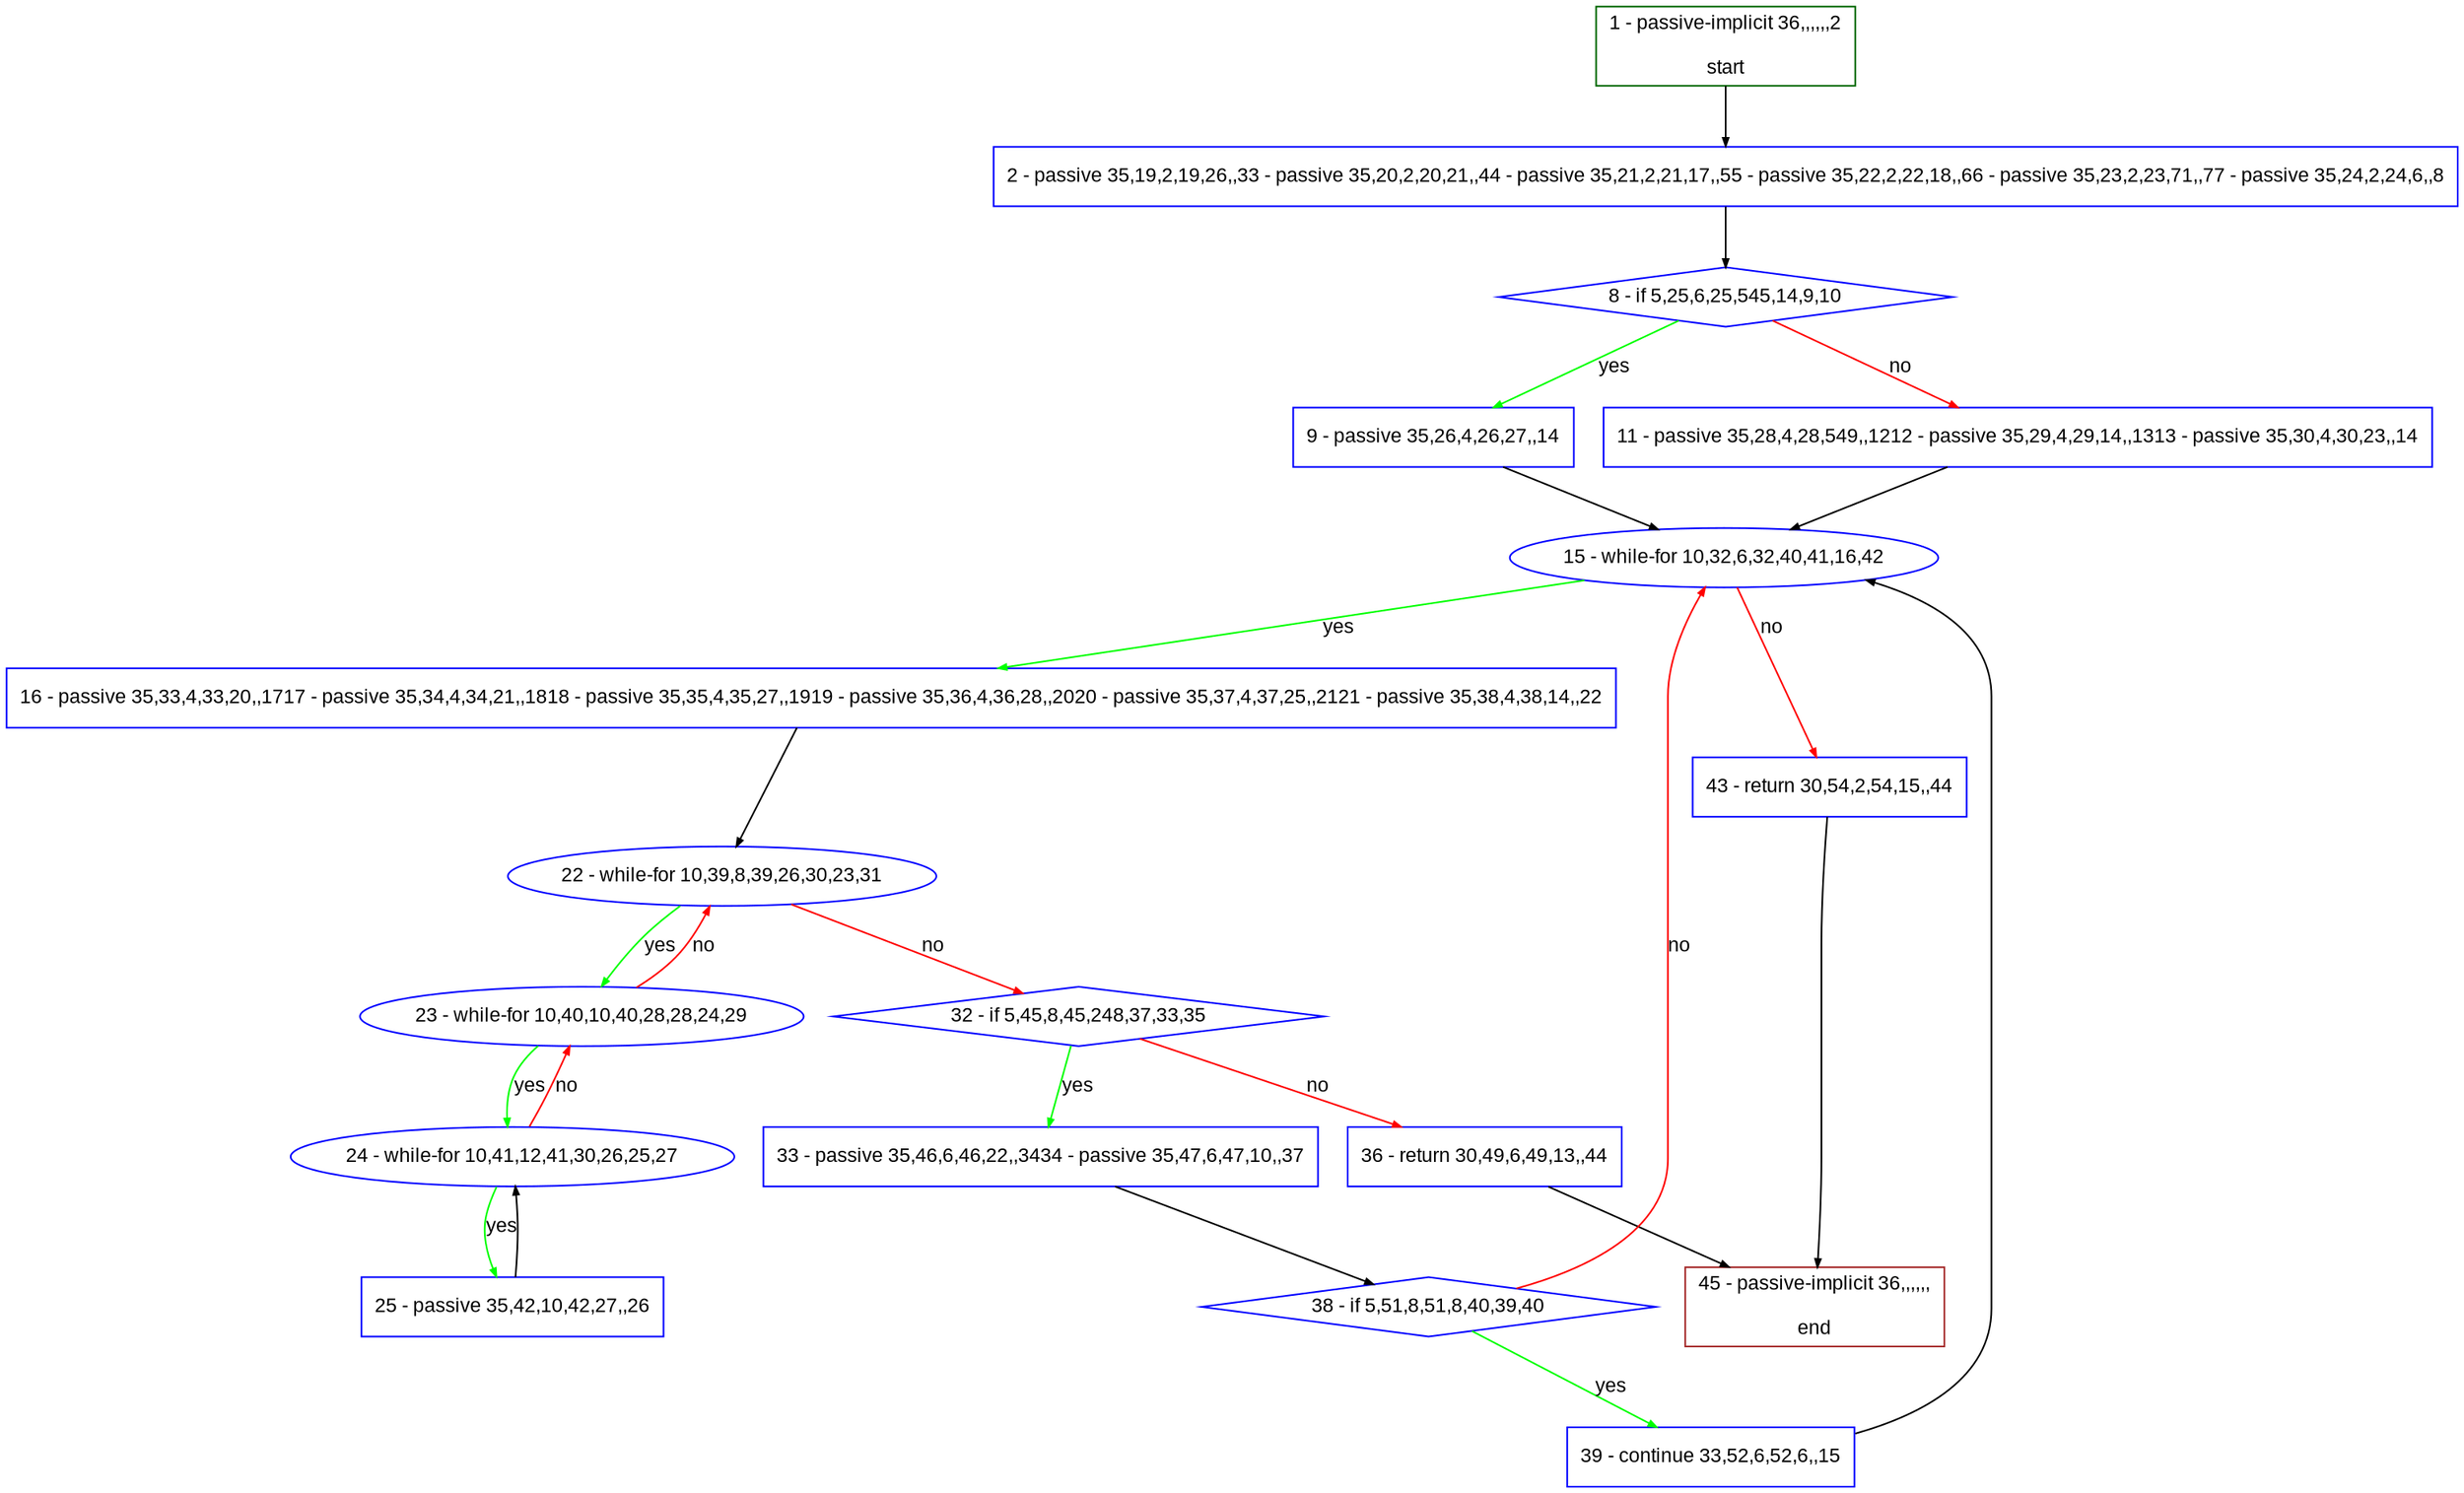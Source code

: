 digraph "" {
  graph [pack="true", label="", fontsize="12", packmode="clust", fontname="Arial", fillcolor="#FFFFCC", bgcolor="white", style="rounded,filled", compound="true"];
  node [node_initialized="no", label="", color="grey", fontsize="12", fillcolor="white", fontname="Arial", style="filled", shape="rectangle", compound="true", fixedsize="false"];
  edge [fontcolor="black", arrowhead="normal", arrowtail="none", arrowsize="0.5", ltail="", label="", color="black", fontsize="12", lhead="", fontname="Arial", dir="forward", compound="true"];
  __N1 [label="2 - passive 35,19,2,19,26,,33 - passive 35,20,2,20,21,,44 - passive 35,21,2,21,17,,55 - passive 35,22,2,22,18,,66 - passive 35,23,2,23,71,,77 - passive 35,24,2,24,6,,8", color="#0000ff", fillcolor="#ffffff", style="filled", shape="box"];
  __N2 [label="1 - passive-implicit 36,,,,,,2\n\nstart", color="#006400", fillcolor="#ffffff", style="filled", shape="box"];
  __N3 [label="8 - if 5,25,6,25,545,14,9,10", color="#0000ff", fillcolor="#ffffff", style="filled", shape="diamond"];
  __N4 [label="9 - passive 35,26,4,26,27,,14", color="#0000ff", fillcolor="#ffffff", style="filled", shape="box"];
  __N5 [label="11 - passive 35,28,4,28,549,,1212 - passive 35,29,4,29,14,,1313 - passive 35,30,4,30,23,,14", color="#0000ff", fillcolor="#ffffff", style="filled", shape="box"];
  __N6 [label="15 - while-for 10,32,6,32,40,41,16,42", color="#0000ff", fillcolor="#ffffff", style="filled", shape="oval"];
  __N7 [label="16 - passive 35,33,4,33,20,,1717 - passive 35,34,4,34,21,,1818 - passive 35,35,4,35,27,,1919 - passive 35,36,4,36,28,,2020 - passive 35,37,4,37,25,,2121 - passive 35,38,4,38,14,,22", color="#0000ff", fillcolor="#ffffff", style="filled", shape="box"];
  __N8 [label="43 - return 30,54,2,54,15,,44", color="#0000ff", fillcolor="#ffffff", style="filled", shape="box"];
  __N9 [label="22 - while-for 10,39,8,39,26,30,23,31", color="#0000ff", fillcolor="#ffffff", style="filled", shape="oval"];
  __N10 [label="23 - while-for 10,40,10,40,28,28,24,29", color="#0000ff", fillcolor="#ffffff", style="filled", shape="oval"];
  __N11 [label="32 - if 5,45,8,45,248,37,33,35", color="#0000ff", fillcolor="#ffffff", style="filled", shape="diamond"];
  __N12 [label="24 - while-for 10,41,12,41,30,26,25,27", color="#0000ff", fillcolor="#ffffff", style="filled", shape="oval"];
  __N13 [label="25 - passive 35,42,10,42,27,,26", color="#0000ff", fillcolor="#ffffff", style="filled", shape="box"];
  __N14 [label="33 - passive 35,46,6,46,22,,3434 - passive 35,47,6,47,10,,37", color="#0000ff", fillcolor="#ffffff", style="filled", shape="box"];
  __N15 [label="36 - return 30,49,6,49,13,,44", color="#0000ff", fillcolor="#ffffff", style="filled", shape="box"];
  __N16 [label="38 - if 5,51,8,51,8,40,39,40", color="#0000ff", fillcolor="#ffffff", style="filled", shape="diamond"];
  __N17 [label="45 - passive-implicit 36,,,,,,\n\nend", color="#a52a2a", fillcolor="#ffffff", style="filled", shape="box"];
  __N18 [label="39 - continue 33,52,6,52,6,,15", color="#0000ff", fillcolor="#ffffff", style="filled", shape="box"];
  __N2 -> __N1 [arrowhead="normal", arrowtail="none", color="#000000", label="", dir="forward"];
  __N1 -> __N3 [arrowhead="normal", arrowtail="none", color="#000000", label="", dir="forward"];
  __N3 -> __N4 [arrowhead="normal", arrowtail="none", color="#00ff00", label="yes", dir="forward"];
  __N3 -> __N5 [arrowhead="normal", arrowtail="none", color="#ff0000", label="no", dir="forward"];
  __N4 -> __N6 [arrowhead="normal", arrowtail="none", color="#000000", label="", dir="forward"];
  __N5 -> __N6 [arrowhead="normal", arrowtail="none", color="#000000", label="", dir="forward"];
  __N6 -> __N7 [arrowhead="normal", arrowtail="none", color="#00ff00", label="yes", dir="forward"];
  __N6 -> __N8 [arrowhead="normal", arrowtail="none", color="#ff0000", label="no", dir="forward"];
  __N7 -> __N9 [arrowhead="normal", arrowtail="none", color="#000000", label="", dir="forward"];
  __N9 -> __N10 [arrowhead="normal", arrowtail="none", color="#00ff00", label="yes", dir="forward"];
  __N10 -> __N9 [arrowhead="normal", arrowtail="none", color="#ff0000", label="no", dir="forward"];
  __N9 -> __N11 [arrowhead="normal", arrowtail="none", color="#ff0000", label="no", dir="forward"];
  __N10 -> __N12 [arrowhead="normal", arrowtail="none", color="#00ff00", label="yes", dir="forward"];
  __N12 -> __N10 [arrowhead="normal", arrowtail="none", color="#ff0000", label="no", dir="forward"];
  __N12 -> __N13 [arrowhead="normal", arrowtail="none", color="#00ff00", label="yes", dir="forward"];
  __N13 -> __N12 [arrowhead="normal", arrowtail="none", color="#000000", label="", dir="forward"];
  __N11 -> __N14 [arrowhead="normal", arrowtail="none", color="#00ff00", label="yes", dir="forward"];
  __N11 -> __N15 [arrowhead="normal", arrowtail="none", color="#ff0000", label="no", dir="forward"];
  __N14 -> __N16 [arrowhead="normal", arrowtail="none", color="#000000", label="", dir="forward"];
  __N15 -> __N17 [arrowhead="normal", arrowtail="none", color="#000000", label="", dir="forward"];
  __N16 -> __N6 [arrowhead="normal", arrowtail="none", color="#ff0000", label="no", dir="forward"];
  __N16 -> __N18 [arrowhead="normal", arrowtail="none", color="#00ff00", label="yes", dir="forward"];
  __N18 -> __N6 [arrowhead="normal", arrowtail="none", color="#000000", label="", dir="forward"];
  __N8 -> __N17 [arrowhead="normal", arrowtail="none", color="#000000", label="", dir="forward"];
}
